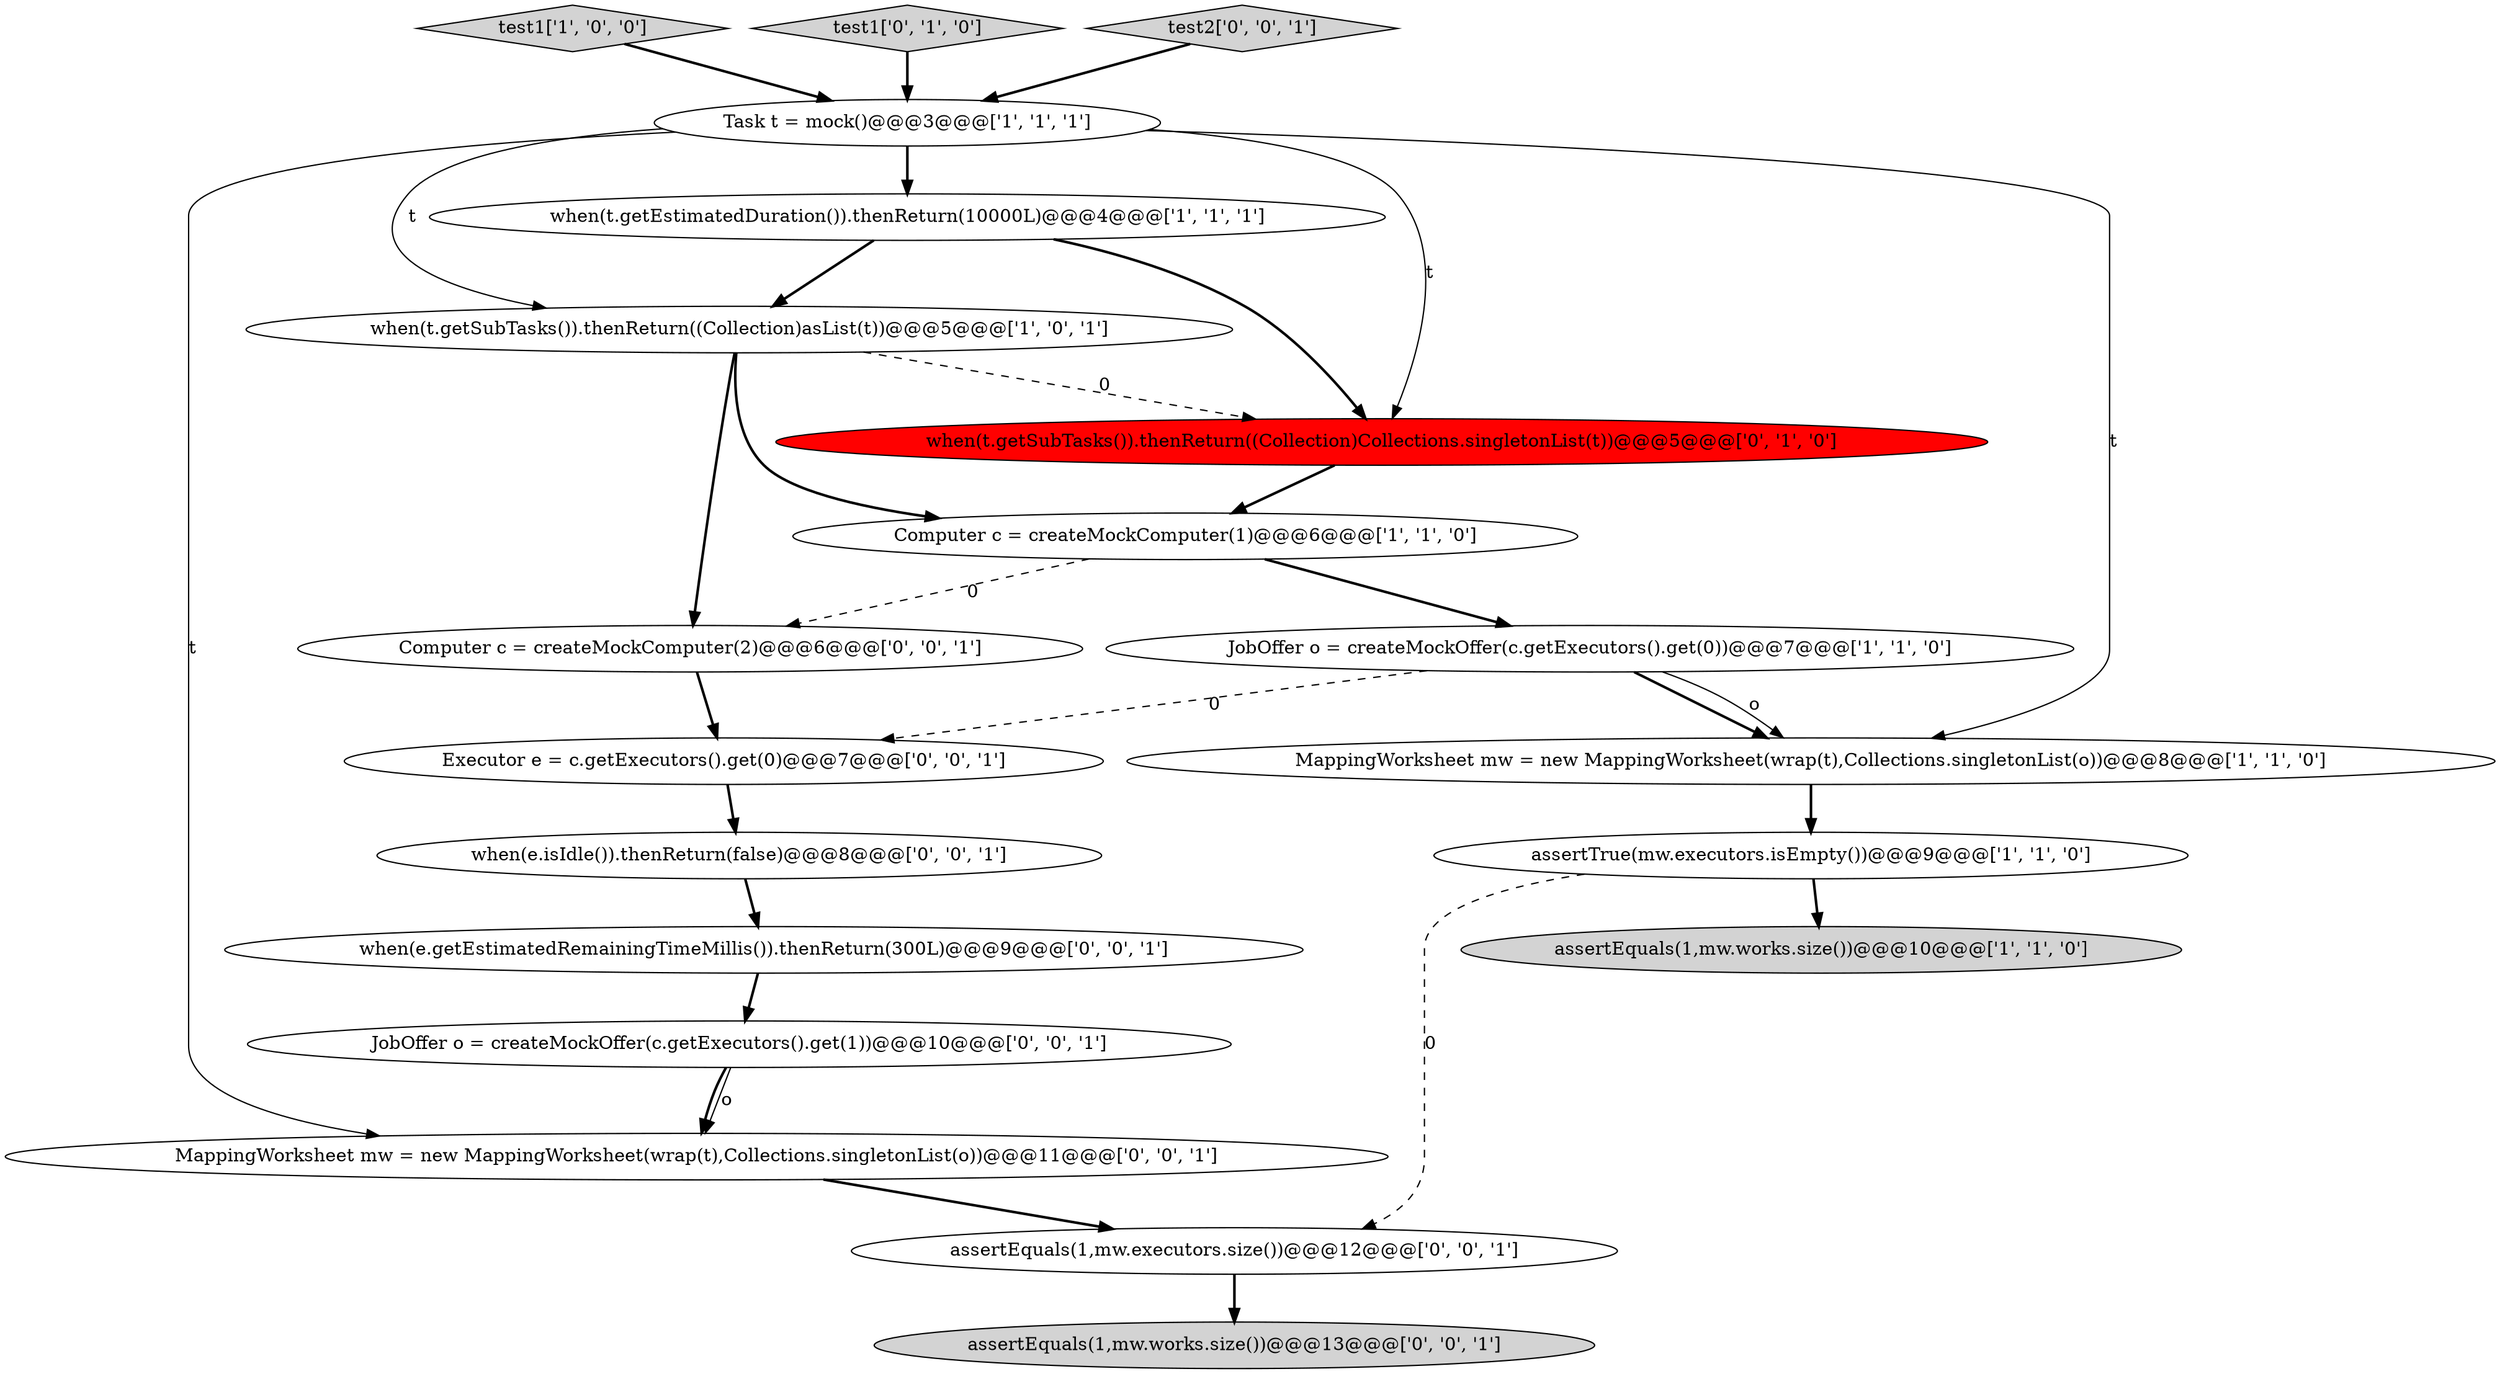digraph {
6 [style = filled, label = "JobOffer o = createMockOffer(c.getExecutors().get(0))@@@7@@@['1', '1', '0']", fillcolor = white, shape = ellipse image = "AAA0AAABBB1BBB"];
4 [style = filled, label = "when(t.getEstimatedDuration()).thenReturn(10000L)@@@4@@@['1', '1', '1']", fillcolor = white, shape = ellipse image = "AAA0AAABBB1BBB"];
9 [style = filled, label = "when(t.getSubTasks()).thenReturn((Collection)Collections.singletonList(t))@@@5@@@['0', '1', '0']", fillcolor = red, shape = ellipse image = "AAA1AAABBB2BBB"];
18 [style = filled, label = "when(e.getEstimatedRemainingTimeMillis()).thenReturn(300L)@@@9@@@['0', '0', '1']", fillcolor = white, shape = ellipse image = "AAA0AAABBB3BBB"];
19 [style = filled, label = "assertEquals(1,mw.works.size())@@@13@@@['0', '0', '1']", fillcolor = lightgray, shape = ellipse image = "AAA0AAABBB3BBB"];
16 [style = filled, label = "assertEquals(1,mw.executors.size())@@@12@@@['0', '0', '1']", fillcolor = white, shape = ellipse image = "AAA0AAABBB3BBB"];
7 [style = filled, label = "test1['1', '0', '0']", fillcolor = lightgray, shape = diamond image = "AAA0AAABBB1BBB"];
8 [style = filled, label = "Task t = mock()@@@3@@@['1', '1', '1']", fillcolor = white, shape = ellipse image = "AAA0AAABBB1BBB"];
10 [style = filled, label = "test1['0', '1', '0']", fillcolor = lightgray, shape = diamond image = "AAA0AAABBB2BBB"];
13 [style = filled, label = "when(e.isIdle()).thenReturn(false)@@@8@@@['0', '0', '1']", fillcolor = white, shape = ellipse image = "AAA0AAABBB3BBB"];
14 [style = filled, label = "test2['0', '0', '1']", fillcolor = lightgray, shape = diamond image = "AAA0AAABBB3BBB"];
17 [style = filled, label = "MappingWorksheet mw = new MappingWorksheet(wrap(t),Collections.singletonList(o))@@@11@@@['0', '0', '1']", fillcolor = white, shape = ellipse image = "AAA0AAABBB3BBB"];
15 [style = filled, label = "JobOffer o = createMockOffer(c.getExecutors().get(1))@@@10@@@['0', '0', '1']", fillcolor = white, shape = ellipse image = "AAA0AAABBB3BBB"];
1 [style = filled, label = "assertEquals(1,mw.works.size())@@@10@@@['1', '1', '0']", fillcolor = lightgray, shape = ellipse image = "AAA0AAABBB1BBB"];
5 [style = filled, label = "Computer c = createMockComputer(1)@@@6@@@['1', '1', '0']", fillcolor = white, shape = ellipse image = "AAA0AAABBB1BBB"];
11 [style = filled, label = "Computer c = createMockComputer(2)@@@6@@@['0', '0', '1']", fillcolor = white, shape = ellipse image = "AAA0AAABBB3BBB"];
12 [style = filled, label = "Executor e = c.getExecutors().get(0)@@@7@@@['0', '0', '1']", fillcolor = white, shape = ellipse image = "AAA0AAABBB3BBB"];
2 [style = filled, label = "MappingWorksheet mw = new MappingWorksheet(wrap(t),Collections.singletonList(o))@@@8@@@['1', '1', '0']", fillcolor = white, shape = ellipse image = "AAA0AAABBB1BBB"];
3 [style = filled, label = "when(t.getSubTasks()).thenReturn((Collection)asList(t))@@@5@@@['1', '0', '1']", fillcolor = white, shape = ellipse image = "AAA0AAABBB1BBB"];
0 [style = filled, label = "assertTrue(mw.executors.isEmpty())@@@9@@@['1', '1', '0']", fillcolor = white, shape = ellipse image = "AAA0AAABBB1BBB"];
4->9 [style = bold, label=""];
4->3 [style = bold, label=""];
8->9 [style = solid, label="t"];
18->15 [style = bold, label=""];
0->16 [style = dashed, label="0"];
3->11 [style = bold, label=""];
11->12 [style = bold, label=""];
16->19 [style = bold, label=""];
7->8 [style = bold, label=""];
8->3 [style = solid, label="t"];
6->2 [style = bold, label=""];
6->12 [style = dashed, label="0"];
12->13 [style = bold, label=""];
15->17 [style = bold, label=""];
3->5 [style = bold, label=""];
2->0 [style = bold, label=""];
5->6 [style = bold, label=""];
10->8 [style = bold, label=""];
5->11 [style = dashed, label="0"];
3->9 [style = dashed, label="0"];
15->17 [style = solid, label="o"];
6->2 [style = solid, label="o"];
0->1 [style = bold, label=""];
8->17 [style = solid, label="t"];
9->5 [style = bold, label=""];
8->2 [style = solid, label="t"];
14->8 [style = bold, label=""];
8->4 [style = bold, label=""];
17->16 [style = bold, label=""];
13->18 [style = bold, label=""];
}
